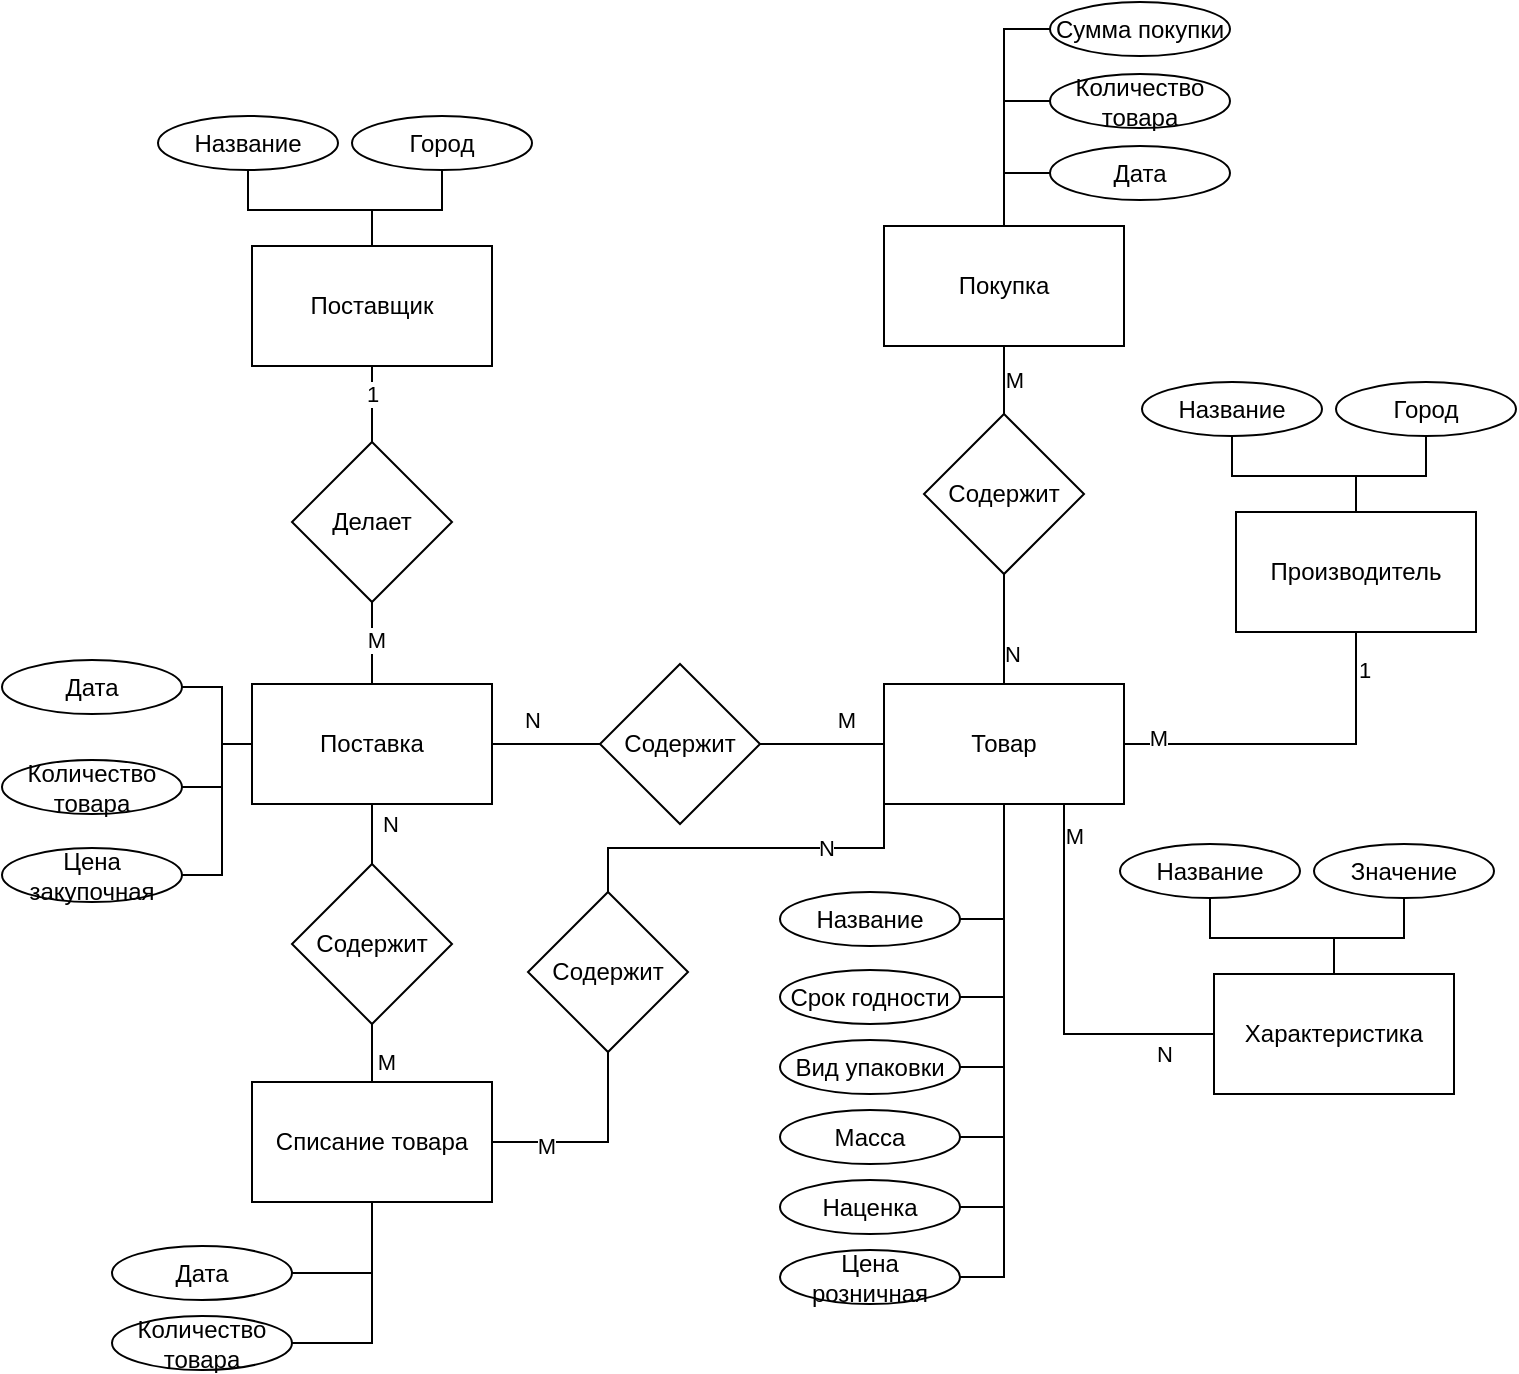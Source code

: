 <mxfile version="24.2.5" type="device">
  <diagram id="R2lEEEUBdFMjLlhIrx00" name="Page-1">
    <mxGraphModel dx="2268" dy="828" grid="0" gridSize="10" guides="1" tooltips="1" connect="1" arrows="1" fold="1" page="1" pageScale="1" pageWidth="850" pageHeight="1100" math="0" shadow="0" extFonts="Permanent Marker^https://fonts.googleapis.com/css?family=Permanent+Marker">
      <root>
        <mxCell id="0" />
        <mxCell id="1" parent="0" />
        <mxCell id="_N6O9hcvw86K0TOw8DBA-3" value="" style="edgeStyle=orthogonalEdgeStyle;rounded=0;orthogonalLoop=1;jettySize=auto;html=1;endArrow=none;endFill=0;" parent="1" source="_N6O9hcvw86K0TOw8DBA-1" target="_N6O9hcvw86K0TOw8DBA-2" edge="1">
          <mxGeometry relative="1" as="geometry" />
        </mxCell>
        <mxCell id="_N6O9hcvw86K0TOw8DBA-7" value="1" style="edgeLabel;html=1;align=center;verticalAlign=middle;resizable=0;points=[];" parent="_N6O9hcvw86K0TOw8DBA-3" vertex="1" connectable="0">
          <mxGeometry x="-0.333" relative="1" as="geometry">
            <mxPoint as="offset" />
          </mxGeometry>
        </mxCell>
        <mxCell id="_N6O9hcvw86K0TOw8DBA-1" value="Поставщик" style="rounded=0;whiteSpace=wrap;html=1;" parent="1" vertex="1">
          <mxGeometry x="91" y="132" width="120" height="60" as="geometry" />
        </mxCell>
        <mxCell id="_N6O9hcvw86K0TOw8DBA-6" value="" style="edgeStyle=orthogonalEdgeStyle;rounded=0;orthogonalLoop=1;jettySize=auto;html=1;endArrow=none;endFill=0;" parent="1" source="_N6O9hcvw86K0TOw8DBA-2" target="_N6O9hcvw86K0TOw8DBA-5" edge="1">
          <mxGeometry relative="1" as="geometry" />
        </mxCell>
        <mxCell id="_N6O9hcvw86K0TOw8DBA-8" value="M" style="edgeLabel;html=1;align=center;verticalAlign=middle;resizable=0;points=[];" parent="_N6O9hcvw86K0TOw8DBA-6" vertex="1" connectable="0">
          <mxGeometry x="-0.073" y="2" relative="1" as="geometry">
            <mxPoint as="offset" />
          </mxGeometry>
        </mxCell>
        <mxCell id="_N6O9hcvw86K0TOw8DBA-2" value="Делает" style="rhombus;whiteSpace=wrap;html=1;rounded=0;" parent="1" vertex="1">
          <mxGeometry x="111" y="230" width="80" height="80" as="geometry" />
        </mxCell>
        <mxCell id="_N6O9hcvw86K0TOw8DBA-21" value="" style="edgeStyle=orthogonalEdgeStyle;curved=1;rounded=0;orthogonalLoop=1;jettySize=auto;html=1;strokeColor=default;align=center;verticalAlign=middle;fontFamily=Helvetica;fontSize=11;fontColor=default;labelBackgroundColor=default;endArrow=none;endFill=0;" parent="1" source="_N6O9hcvw86K0TOw8DBA-5" target="_N6O9hcvw86K0TOw8DBA-20" edge="1">
          <mxGeometry relative="1" as="geometry" />
        </mxCell>
        <mxCell id="_N6O9hcvw86K0TOw8DBA-24" value="N" style="edgeLabel;html=1;align=center;verticalAlign=middle;resizable=0;points=[];fontFamily=Helvetica;fontSize=11;fontColor=default;labelBackgroundColor=default;" parent="_N6O9hcvw86K0TOw8DBA-21" vertex="1" connectable="0">
          <mxGeometry x="-0.41" y="2" relative="1" as="geometry">
            <mxPoint x="4" y="-10" as="offset" />
          </mxGeometry>
        </mxCell>
        <mxCell id="_N6O9hcvw86K0TOw8DBA-49" value="" style="edgeStyle=orthogonalEdgeStyle;rounded=0;orthogonalLoop=1;jettySize=auto;html=1;strokeColor=default;align=center;verticalAlign=middle;fontFamily=Helvetica;fontSize=11;fontColor=default;labelBackgroundColor=default;endArrow=none;endFill=0;" parent="1" source="_N6O9hcvw86K0TOw8DBA-5" target="_N6O9hcvw86K0TOw8DBA-48" edge="1">
          <mxGeometry relative="1" as="geometry" />
        </mxCell>
        <mxCell id="_N6O9hcvw86K0TOw8DBA-57" value="N" style="edgeLabel;html=1;align=center;verticalAlign=middle;resizable=0;points=[];fontFamily=Helvetica;fontSize=11;fontColor=default;labelBackgroundColor=default;" parent="_N6O9hcvw86K0TOw8DBA-49" vertex="1" connectable="0">
          <mxGeometry x="0.2" y="5" relative="1" as="geometry">
            <mxPoint x="4" as="offset" />
          </mxGeometry>
        </mxCell>
        <mxCell id="_N6O9hcvw86K0TOw8DBA-5" value="Поставка" style="whiteSpace=wrap;html=1;rounded=0;" parent="1" vertex="1">
          <mxGeometry x="91" y="351" width="120" height="60" as="geometry" />
        </mxCell>
        <mxCell id="_N6O9hcvw86K0TOw8DBA-12" style="edgeStyle=orthogonalEdgeStyle;rounded=0;orthogonalLoop=1;jettySize=auto;html=1;exitX=0.5;exitY=1;exitDx=0;exitDy=0;strokeColor=default;align=center;verticalAlign=middle;fontFamily=Helvetica;fontSize=11;fontColor=default;labelBackgroundColor=default;endArrow=none;endFill=0;" parent="1" source="_N6O9hcvw86K0TOw8DBA-9" target="_N6O9hcvw86K0TOw8DBA-1" edge="1">
          <mxGeometry relative="1" as="geometry" />
        </mxCell>
        <mxCell id="_N6O9hcvw86K0TOw8DBA-9" value="Название" style="ellipse;whiteSpace=wrap;html=1;" parent="1" vertex="1">
          <mxGeometry x="44" y="67" width="90" height="27" as="geometry" />
        </mxCell>
        <mxCell id="_N6O9hcvw86K0TOw8DBA-13" style="edgeStyle=orthogonalEdgeStyle;rounded=0;orthogonalLoop=1;jettySize=auto;html=1;exitX=0.5;exitY=1;exitDx=0;exitDy=0;strokeColor=default;align=center;verticalAlign=middle;fontFamily=Helvetica;fontSize=11;fontColor=default;labelBackgroundColor=default;endArrow=none;endFill=0;" parent="1" source="_N6O9hcvw86K0TOw8DBA-10" target="_N6O9hcvw86K0TOw8DBA-1" edge="1">
          <mxGeometry relative="1" as="geometry" />
        </mxCell>
        <mxCell id="_N6O9hcvw86K0TOw8DBA-10" value="Город" style="ellipse;whiteSpace=wrap;html=1;" parent="1" vertex="1">
          <mxGeometry x="141" y="67" width="90" height="27" as="geometry" />
        </mxCell>
        <mxCell id="_N6O9hcvw86K0TOw8DBA-16" style="edgeStyle=orthogonalEdgeStyle;rounded=0;orthogonalLoop=1;jettySize=auto;html=1;exitX=1;exitY=0.5;exitDx=0;exitDy=0;entryX=0;entryY=0.5;entryDx=0;entryDy=0;strokeColor=default;align=center;verticalAlign=middle;fontFamily=Helvetica;fontSize=11;fontColor=default;labelBackgroundColor=default;endArrow=none;endFill=0;" parent="1" source="_N6O9hcvw86K0TOw8DBA-14" target="_N6O9hcvw86K0TOw8DBA-5" edge="1">
          <mxGeometry relative="1" as="geometry" />
        </mxCell>
        <mxCell id="_N6O9hcvw86K0TOw8DBA-14" value="Дата" style="ellipse;whiteSpace=wrap;html=1;" parent="1" vertex="1">
          <mxGeometry x="-34" y="339" width="90" height="27" as="geometry" />
        </mxCell>
        <mxCell id="_N6O9hcvw86K0TOw8DBA-17" style="edgeStyle=orthogonalEdgeStyle;rounded=0;orthogonalLoop=1;jettySize=auto;html=1;exitX=1;exitY=0.5;exitDx=0;exitDy=0;strokeColor=default;align=center;verticalAlign=middle;fontFamily=Helvetica;fontSize=11;fontColor=default;labelBackgroundColor=default;endArrow=none;endFill=0;" parent="1" source="_N6O9hcvw86K0TOw8DBA-15" target="_N6O9hcvw86K0TOw8DBA-5" edge="1">
          <mxGeometry relative="1" as="geometry" />
        </mxCell>
        <mxCell id="_N6O9hcvw86K0TOw8DBA-15" value="Количество товара" style="ellipse;whiteSpace=wrap;html=1;" parent="1" vertex="1">
          <mxGeometry x="-34" y="389" width="90" height="27" as="geometry" />
        </mxCell>
        <mxCell id="_N6O9hcvw86K0TOw8DBA-23" value="" style="edgeStyle=orthogonalEdgeStyle;curved=1;rounded=0;orthogonalLoop=1;jettySize=auto;html=1;strokeColor=default;align=center;verticalAlign=middle;fontFamily=Helvetica;fontSize=11;fontColor=default;labelBackgroundColor=default;endArrow=none;endFill=0;" parent="1" source="_N6O9hcvw86K0TOw8DBA-20" target="_N6O9hcvw86K0TOw8DBA-22" edge="1">
          <mxGeometry relative="1" as="geometry" />
        </mxCell>
        <mxCell id="_N6O9hcvw86K0TOw8DBA-25" value="M" style="edgeLabel;html=1;align=center;verticalAlign=middle;resizable=0;points=[];fontFamily=Helvetica;fontSize=11;fontColor=default;labelBackgroundColor=default;" parent="_N6O9hcvw86K0TOw8DBA-23" vertex="1" connectable="0">
          <mxGeometry x="0.419" y="-2" relative="1" as="geometry">
            <mxPoint x="-1" y="-14" as="offset" />
          </mxGeometry>
        </mxCell>
        <mxCell id="_N6O9hcvw86K0TOw8DBA-20" value="Содержит" style="rhombus;whiteSpace=wrap;html=1;rounded=0;" parent="1" vertex="1">
          <mxGeometry x="265" y="341" width="80" height="80" as="geometry" />
        </mxCell>
        <mxCell id="_N6O9hcvw86K0TOw8DBA-39" value="" style="edgeStyle=orthogonalEdgeStyle;rounded=0;orthogonalLoop=1;jettySize=auto;html=1;strokeColor=default;align=center;verticalAlign=middle;fontFamily=Helvetica;fontSize=11;fontColor=default;labelBackgroundColor=default;endArrow=none;endFill=0;exitX=0.5;exitY=0;exitDx=0;exitDy=0;" parent="1" source="_N6O9hcvw86K0TOw8DBA-22" target="_N6O9hcvw86K0TOw8DBA-38" edge="1">
          <mxGeometry relative="1" as="geometry" />
        </mxCell>
        <mxCell id="_N6O9hcvw86K0TOw8DBA-43" value="N" style="edgeLabel;html=1;align=center;verticalAlign=middle;resizable=0;points=[];fontFamily=Helvetica;fontSize=11;fontColor=default;labelBackgroundColor=default;" parent="_N6O9hcvw86K0TOw8DBA-39" vertex="1" connectable="0">
          <mxGeometry x="-0.442" y="-4" relative="1" as="geometry">
            <mxPoint as="offset" />
          </mxGeometry>
        </mxCell>
        <mxCell id="czEDyn6k4VCitpSmdZwg-6" style="edgeStyle=orthogonalEdgeStyle;rounded=0;orthogonalLoop=1;jettySize=auto;html=1;exitX=1;exitY=0.5;exitDx=0;exitDy=0;entryX=0.5;entryY=1;entryDx=0;entryDy=0;endArrow=none;endFill=0;" parent="1" source="_N6O9hcvw86K0TOw8DBA-22" target="czEDyn6k4VCitpSmdZwg-1" edge="1">
          <mxGeometry relative="1" as="geometry" />
        </mxCell>
        <mxCell id="kgLMcSCeP68uWDWFsvry-1" value="1" style="edgeLabel;html=1;align=center;verticalAlign=middle;resizable=0;points=[];" parent="czEDyn6k4VCitpSmdZwg-6" vertex="1" connectable="0">
          <mxGeometry x="0.779" y="-4" relative="1" as="geometry">
            <mxPoint as="offset" />
          </mxGeometry>
        </mxCell>
        <mxCell id="kgLMcSCeP68uWDWFsvry-2" value="M" style="edgeLabel;html=1;align=center;verticalAlign=middle;resizable=0;points=[];" parent="czEDyn6k4VCitpSmdZwg-6" vertex="1" connectable="0">
          <mxGeometry x="-0.802" y="3" relative="1" as="geometry">
            <mxPoint as="offset" />
          </mxGeometry>
        </mxCell>
        <mxCell id="hScLHHmhAlw_8tzH-Ht8-6" style="edgeStyle=orthogonalEdgeStyle;rounded=0;orthogonalLoop=1;jettySize=auto;html=1;exitX=0.75;exitY=1;exitDx=0;exitDy=0;entryX=0;entryY=0.5;entryDx=0;entryDy=0;endArrow=none;endFill=0;" parent="1" source="_N6O9hcvw86K0TOw8DBA-22" target="hScLHHmhAlw_8tzH-Ht8-1" edge="1">
          <mxGeometry relative="1" as="geometry" />
        </mxCell>
        <mxCell id="kgLMcSCeP68uWDWFsvry-3" value="N" style="edgeLabel;html=1;align=center;verticalAlign=middle;resizable=0;points=[];" parent="hScLHHmhAlw_8tzH-Ht8-6" vertex="1" connectable="0">
          <mxGeometry x="0.8" y="-4" relative="1" as="geometry">
            <mxPoint x="-6" y="6" as="offset" />
          </mxGeometry>
        </mxCell>
        <mxCell id="kgLMcSCeP68uWDWFsvry-4" value="M" style="edgeLabel;html=1;align=center;verticalAlign=middle;resizable=0;points=[];" parent="hScLHHmhAlw_8tzH-Ht8-6" vertex="1" connectable="0">
          <mxGeometry x="-0.832" y="5" relative="1" as="geometry">
            <mxPoint as="offset" />
          </mxGeometry>
        </mxCell>
        <mxCell id="_N6O9hcvw86K0TOw8DBA-22" value="Товар" style="whiteSpace=wrap;html=1;rounded=0;" parent="1" vertex="1">
          <mxGeometry x="407" y="351" width="120" height="60" as="geometry" />
        </mxCell>
        <mxCell id="_N6O9hcvw86K0TOw8DBA-27" style="edgeStyle=orthogonalEdgeStyle;rounded=0;orthogonalLoop=1;jettySize=auto;html=1;exitX=1;exitY=0.5;exitDx=0;exitDy=0;strokeColor=default;align=center;verticalAlign=middle;fontFamily=Helvetica;fontSize=11;fontColor=default;labelBackgroundColor=default;endArrow=none;endFill=0;" parent="1" source="_N6O9hcvw86K0TOw8DBA-26" target="_N6O9hcvw86K0TOw8DBA-22" edge="1">
          <mxGeometry relative="1" as="geometry" />
        </mxCell>
        <mxCell id="_N6O9hcvw86K0TOw8DBA-26" value="Название" style="ellipse;whiteSpace=wrap;html=1;" parent="1" vertex="1">
          <mxGeometry x="355" y="455" width="90" height="27" as="geometry" />
        </mxCell>
        <mxCell id="_N6O9hcvw86K0TOw8DBA-29" style="edgeStyle=orthogonalEdgeStyle;rounded=0;orthogonalLoop=1;jettySize=auto;html=1;exitX=1;exitY=0.5;exitDx=0;exitDy=0;strokeColor=default;align=center;verticalAlign=middle;fontFamily=Helvetica;fontSize=11;fontColor=default;labelBackgroundColor=default;endArrow=none;endFill=0;" parent="1" source="_N6O9hcvw86K0TOw8DBA-28" target="_N6O9hcvw86K0TOw8DBA-22" edge="1">
          <mxGeometry relative="1" as="geometry" />
        </mxCell>
        <mxCell id="_N6O9hcvw86K0TOw8DBA-28" value="Срок годности" style="ellipse;whiteSpace=wrap;html=1;" parent="1" vertex="1">
          <mxGeometry x="355" y="494" width="90" height="27" as="geometry" />
        </mxCell>
        <mxCell id="_N6O9hcvw86K0TOw8DBA-31" style="edgeStyle=orthogonalEdgeStyle;rounded=0;orthogonalLoop=1;jettySize=auto;html=1;exitX=1;exitY=0.5;exitDx=0;exitDy=0;strokeColor=default;align=center;verticalAlign=middle;fontFamily=Helvetica;fontSize=11;fontColor=default;labelBackgroundColor=default;endArrow=none;endFill=0;" parent="1" source="_N6O9hcvw86K0TOw8DBA-30" target="_N6O9hcvw86K0TOw8DBA-22" edge="1">
          <mxGeometry relative="1" as="geometry" />
        </mxCell>
        <mxCell id="_N6O9hcvw86K0TOw8DBA-30" value="Вид упаковки" style="ellipse;whiteSpace=wrap;html=1;" parent="1" vertex="1">
          <mxGeometry x="355" y="529" width="90" height="27" as="geometry" />
        </mxCell>
        <mxCell id="_N6O9hcvw86K0TOw8DBA-35" style="edgeStyle=orthogonalEdgeStyle;rounded=0;orthogonalLoop=1;jettySize=auto;html=1;exitX=1;exitY=0.5;exitDx=0;exitDy=0;strokeColor=default;align=center;verticalAlign=middle;fontFamily=Helvetica;fontSize=11;fontColor=default;labelBackgroundColor=default;endArrow=none;endFill=0;" parent="1" source="_N6O9hcvw86K0TOw8DBA-33" target="_N6O9hcvw86K0TOw8DBA-22" edge="1">
          <mxGeometry relative="1" as="geometry" />
        </mxCell>
        <mxCell id="_N6O9hcvw86K0TOw8DBA-33" value="Масса" style="ellipse;whiteSpace=wrap;html=1;" parent="1" vertex="1">
          <mxGeometry x="355" y="564" width="90" height="27" as="geometry" />
        </mxCell>
        <mxCell id="_N6O9hcvw86K0TOw8DBA-37" style="edgeStyle=orthogonalEdgeStyle;rounded=0;orthogonalLoop=1;jettySize=auto;html=1;exitX=1;exitY=0.5;exitDx=0;exitDy=0;strokeColor=default;align=center;verticalAlign=middle;fontFamily=Helvetica;fontSize=11;fontColor=default;labelBackgroundColor=default;endArrow=none;endFill=0;" parent="1" source="_N6O9hcvw86K0TOw8DBA-36" target="_N6O9hcvw86K0TOw8DBA-22" edge="1">
          <mxGeometry relative="1" as="geometry" />
        </mxCell>
        <mxCell id="_N6O9hcvw86K0TOw8DBA-36" value="Наценка" style="ellipse;whiteSpace=wrap;html=1;" parent="1" vertex="1">
          <mxGeometry x="355" y="599" width="90" height="27" as="geometry" />
        </mxCell>
        <mxCell id="_N6O9hcvw86K0TOw8DBA-41" value="" style="edgeStyle=orthogonalEdgeStyle;rounded=0;orthogonalLoop=1;jettySize=auto;html=1;strokeColor=default;align=center;verticalAlign=middle;fontFamily=Helvetica;fontSize=11;fontColor=default;labelBackgroundColor=default;endArrow=none;endFill=0;" parent="1" source="_N6O9hcvw86K0TOw8DBA-38" target="_N6O9hcvw86K0TOw8DBA-40" edge="1">
          <mxGeometry relative="1" as="geometry" />
        </mxCell>
        <mxCell id="_N6O9hcvw86K0TOw8DBA-42" value="M" style="edgeLabel;html=1;align=center;verticalAlign=middle;resizable=0;points=[];fontFamily=Helvetica;fontSize=11;fontColor=default;labelBackgroundColor=default;" parent="_N6O9hcvw86K0TOw8DBA-41" vertex="1" connectable="0">
          <mxGeometry x="0.286" y="-5" relative="1" as="geometry">
            <mxPoint as="offset" />
          </mxGeometry>
        </mxCell>
        <mxCell id="_N6O9hcvw86K0TOw8DBA-38" value="Cодержит" style="rhombus;whiteSpace=wrap;html=1;rounded=0;" parent="1" vertex="1">
          <mxGeometry x="427" y="216" width="80" height="80" as="geometry" />
        </mxCell>
        <mxCell id="zOvjMIZj31HhjO3ofV6A-4" style="edgeStyle=orthogonalEdgeStyle;rounded=0;orthogonalLoop=1;jettySize=auto;html=1;exitX=0.5;exitY=0;exitDx=0;exitDy=0;entryX=0;entryY=0.5;entryDx=0;entryDy=0;endArrow=none;endFill=0;" parent="1" source="_N6O9hcvw86K0TOw8DBA-40" target="zOvjMIZj31HhjO3ofV6A-3" edge="1">
          <mxGeometry relative="1" as="geometry" />
        </mxCell>
        <mxCell id="_N6O9hcvw86K0TOw8DBA-40" value="Покупка" style="whiteSpace=wrap;html=1;rounded=0;" parent="1" vertex="1">
          <mxGeometry x="407" y="122" width="120" height="60" as="geometry" />
        </mxCell>
        <mxCell id="_N6O9hcvw86K0TOw8DBA-46" style="edgeStyle=orthogonalEdgeStyle;rounded=0;orthogonalLoop=1;jettySize=auto;html=1;exitX=0;exitY=0.5;exitDx=0;exitDy=0;entryX=0.5;entryY=0;entryDx=0;entryDy=0;strokeColor=default;align=center;verticalAlign=middle;fontFamily=Helvetica;fontSize=11;fontColor=default;labelBackgroundColor=default;endArrow=none;endFill=0;" parent="1" source="_N6O9hcvw86K0TOw8DBA-44" target="_N6O9hcvw86K0TOw8DBA-40" edge="1">
          <mxGeometry relative="1" as="geometry" />
        </mxCell>
        <mxCell id="_N6O9hcvw86K0TOw8DBA-44" value="Дата" style="ellipse;whiteSpace=wrap;html=1;" parent="1" vertex="1">
          <mxGeometry x="490" y="82" width="90" height="27" as="geometry" />
        </mxCell>
        <mxCell id="_N6O9hcvw86K0TOw8DBA-47" style="edgeStyle=orthogonalEdgeStyle;rounded=0;orthogonalLoop=1;jettySize=auto;html=1;exitX=0;exitY=0.5;exitDx=0;exitDy=0;strokeColor=default;align=center;verticalAlign=middle;fontFamily=Helvetica;fontSize=11;fontColor=default;labelBackgroundColor=default;endArrow=none;endFill=0;" parent="1" source="_N6O9hcvw86K0TOw8DBA-45" target="_N6O9hcvw86K0TOw8DBA-40" edge="1">
          <mxGeometry relative="1" as="geometry" />
        </mxCell>
        <mxCell id="_N6O9hcvw86K0TOw8DBA-45" value="Количество товара" style="ellipse;whiteSpace=wrap;html=1;" parent="1" vertex="1">
          <mxGeometry x="490" y="46" width="90" height="27" as="geometry" />
        </mxCell>
        <mxCell id="_N6O9hcvw86K0TOw8DBA-51" value="" style="edgeStyle=orthogonalEdgeStyle;rounded=0;orthogonalLoop=1;jettySize=auto;html=1;strokeColor=default;align=center;verticalAlign=middle;fontFamily=Helvetica;fontSize=11;fontColor=default;labelBackgroundColor=default;endArrow=none;endFill=0;" parent="1" source="_N6O9hcvw86K0TOw8DBA-48" target="_N6O9hcvw86K0TOw8DBA-50" edge="1">
          <mxGeometry relative="1" as="geometry" />
        </mxCell>
        <mxCell id="_N6O9hcvw86K0TOw8DBA-58" value="M" style="edgeLabel;html=1;align=center;verticalAlign=middle;resizable=0;points=[];fontFamily=Helvetica;fontSize=11;fontColor=default;labelBackgroundColor=default;" parent="_N6O9hcvw86K0TOw8DBA-51" vertex="1" connectable="0">
          <mxGeometry x="0.569" y="5" relative="1" as="geometry">
            <mxPoint x="2" y="1" as="offset" />
          </mxGeometry>
        </mxCell>
        <mxCell id="_N6O9hcvw86K0TOw8DBA-48" value="Содержит" style="rhombus;whiteSpace=wrap;html=1;rounded=0;" parent="1" vertex="1">
          <mxGeometry x="111" y="441" width="80" height="80" as="geometry" />
        </mxCell>
        <mxCell id="zOvjMIZj31HhjO3ofV6A-9" style="edgeStyle=orthogonalEdgeStyle;rounded=0;orthogonalLoop=1;jettySize=auto;html=1;exitX=1;exitY=0.5;exitDx=0;exitDy=0;entryX=0.5;entryY=1;entryDx=0;entryDy=0;strokeColor=default;align=center;verticalAlign=middle;fontFamily=Helvetica;fontSize=11;fontColor=default;labelBackgroundColor=default;endArrow=none;endFill=0;" parent="1" source="_N6O9hcvw86K0TOw8DBA-50" target="zOvjMIZj31HhjO3ofV6A-8" edge="1">
          <mxGeometry relative="1" as="geometry" />
        </mxCell>
        <mxCell id="zOvjMIZj31HhjO3ofV6A-11" value="M" style="edgeLabel;html=1;align=center;verticalAlign=middle;resizable=0;points=[];fontFamily=Helvetica;fontSize=11;fontColor=default;labelBackgroundColor=default;" parent="zOvjMIZj31HhjO3ofV6A-9" vertex="1" connectable="0">
          <mxGeometry x="-0.476" y="-2" relative="1" as="geometry">
            <mxPoint as="offset" />
          </mxGeometry>
        </mxCell>
        <mxCell id="_N6O9hcvw86K0TOw8DBA-50" value="Списание товара" style="whiteSpace=wrap;html=1;rounded=0;" parent="1" vertex="1">
          <mxGeometry x="91" y="550" width="120" height="60" as="geometry" />
        </mxCell>
        <mxCell id="_N6O9hcvw86K0TOw8DBA-54" style="edgeStyle=orthogonalEdgeStyle;rounded=0;orthogonalLoop=1;jettySize=auto;html=1;exitX=1;exitY=0.5;exitDx=0;exitDy=0;strokeColor=default;align=center;verticalAlign=middle;fontFamily=Helvetica;fontSize=11;fontColor=default;labelBackgroundColor=default;endArrow=none;endFill=0;" parent="1" source="_N6O9hcvw86K0TOw8DBA-52" target="_N6O9hcvw86K0TOw8DBA-50" edge="1">
          <mxGeometry relative="1" as="geometry" />
        </mxCell>
        <mxCell id="_N6O9hcvw86K0TOw8DBA-52" value="Дата" style="ellipse;whiteSpace=wrap;html=1;" parent="1" vertex="1">
          <mxGeometry x="21" y="632" width="90" height="27" as="geometry" />
        </mxCell>
        <mxCell id="_N6O9hcvw86K0TOw8DBA-55" style="edgeStyle=orthogonalEdgeStyle;rounded=0;orthogonalLoop=1;jettySize=auto;html=1;exitX=1;exitY=0.5;exitDx=0;exitDy=0;strokeColor=default;align=center;verticalAlign=middle;fontFamily=Helvetica;fontSize=11;fontColor=default;labelBackgroundColor=default;endArrow=none;endFill=0;" parent="1" source="_N6O9hcvw86K0TOw8DBA-53" target="_N6O9hcvw86K0TOw8DBA-50" edge="1">
          <mxGeometry relative="1" as="geometry" />
        </mxCell>
        <mxCell id="_N6O9hcvw86K0TOw8DBA-53" value="Количество товара" style="ellipse;whiteSpace=wrap;html=1;" parent="1" vertex="1">
          <mxGeometry x="21" y="667" width="90" height="27" as="geometry" />
        </mxCell>
        <mxCell id="Rq682xYtVP4Fj-8JXJiA-2" style="edgeStyle=orthogonalEdgeStyle;rounded=0;orthogonalLoop=1;jettySize=auto;html=1;exitX=1;exitY=0.5;exitDx=0;exitDy=0;entryX=0;entryY=0.5;entryDx=0;entryDy=0;endArrow=none;endFill=0;" parent="1" source="Rq682xYtVP4Fj-8JXJiA-1" target="_N6O9hcvw86K0TOw8DBA-5" edge="1">
          <mxGeometry relative="1" as="geometry">
            <Array as="points">
              <mxPoint x="76" y="447" />
              <mxPoint x="76" y="381" />
            </Array>
          </mxGeometry>
        </mxCell>
        <mxCell id="Rq682xYtVP4Fj-8JXJiA-1" value="Цена закупочная" style="ellipse;whiteSpace=wrap;html=1;" parent="1" vertex="1">
          <mxGeometry x="-34" y="433" width="90" height="27" as="geometry" />
        </mxCell>
        <mxCell id="zOvjMIZj31HhjO3ofV6A-2" style="edgeStyle=orthogonalEdgeStyle;rounded=0;orthogonalLoop=1;jettySize=auto;html=1;exitX=1;exitY=0.5;exitDx=0;exitDy=0;entryX=0.5;entryY=1;entryDx=0;entryDy=0;endArrow=none;endFill=0;" parent="1" source="zOvjMIZj31HhjO3ofV6A-1" target="_N6O9hcvw86K0TOw8DBA-22" edge="1">
          <mxGeometry relative="1" as="geometry" />
        </mxCell>
        <mxCell id="zOvjMIZj31HhjO3ofV6A-1" value="Цена розничная" style="ellipse;whiteSpace=wrap;html=1;" parent="1" vertex="1">
          <mxGeometry x="355" y="634" width="90" height="27" as="geometry" />
        </mxCell>
        <mxCell id="zOvjMIZj31HhjO3ofV6A-3" value="Сумма покупки" style="ellipse;whiteSpace=wrap;html=1;" parent="1" vertex="1">
          <mxGeometry x="490" y="10" width="90" height="27" as="geometry" />
        </mxCell>
        <mxCell id="zOvjMIZj31HhjO3ofV6A-10" style="edgeStyle=orthogonalEdgeStyle;rounded=0;orthogonalLoop=1;jettySize=auto;html=1;exitX=0.5;exitY=0;exitDx=0;exitDy=0;entryX=0;entryY=1;entryDx=0;entryDy=0;strokeColor=default;align=center;verticalAlign=middle;fontFamily=Helvetica;fontSize=11;fontColor=default;labelBackgroundColor=default;endArrow=none;endFill=0;" parent="1" source="zOvjMIZj31HhjO3ofV6A-8" target="_N6O9hcvw86K0TOw8DBA-22" edge="1">
          <mxGeometry relative="1" as="geometry" />
        </mxCell>
        <mxCell id="zOvjMIZj31HhjO3ofV6A-12" value="N" style="edgeLabel;html=1;align=center;verticalAlign=middle;resizable=0;points=[];fontFamily=Helvetica;fontSize=11;fontColor=default;labelBackgroundColor=default;" parent="zOvjMIZj31HhjO3ofV6A-10" vertex="1" connectable="0">
          <mxGeometry x="0.44" relative="1" as="geometry">
            <mxPoint as="offset" />
          </mxGeometry>
        </mxCell>
        <mxCell id="zOvjMIZj31HhjO3ofV6A-8" value="Содержит" style="rhombus;whiteSpace=wrap;html=1;rounded=0;" parent="1" vertex="1">
          <mxGeometry x="229" y="455" width="80" height="80" as="geometry" />
        </mxCell>
        <mxCell id="czEDyn6k4VCitpSmdZwg-1" value="Производитель" style="rounded=0;whiteSpace=wrap;html=1;" parent="1" vertex="1">
          <mxGeometry x="583" y="265" width="120" height="60" as="geometry" />
        </mxCell>
        <mxCell id="czEDyn6k4VCitpSmdZwg-2" style="edgeStyle=orthogonalEdgeStyle;rounded=0;orthogonalLoop=1;jettySize=auto;html=1;exitX=0.5;exitY=1;exitDx=0;exitDy=0;strokeColor=default;align=center;verticalAlign=middle;fontFamily=Helvetica;fontSize=11;fontColor=default;labelBackgroundColor=default;endArrow=none;endFill=0;" parent="1" source="czEDyn6k4VCitpSmdZwg-3" target="czEDyn6k4VCitpSmdZwg-1" edge="1">
          <mxGeometry relative="1" as="geometry" />
        </mxCell>
        <mxCell id="czEDyn6k4VCitpSmdZwg-3" value="Название" style="ellipse;whiteSpace=wrap;html=1;" parent="1" vertex="1">
          <mxGeometry x="536" y="200" width="90" height="27" as="geometry" />
        </mxCell>
        <mxCell id="czEDyn6k4VCitpSmdZwg-4" style="edgeStyle=orthogonalEdgeStyle;rounded=0;orthogonalLoop=1;jettySize=auto;html=1;exitX=0.5;exitY=1;exitDx=0;exitDy=0;strokeColor=default;align=center;verticalAlign=middle;fontFamily=Helvetica;fontSize=11;fontColor=default;labelBackgroundColor=default;endArrow=none;endFill=0;" parent="1" source="czEDyn6k4VCitpSmdZwg-5" target="czEDyn6k4VCitpSmdZwg-1" edge="1">
          <mxGeometry relative="1" as="geometry" />
        </mxCell>
        <mxCell id="czEDyn6k4VCitpSmdZwg-5" value="Город" style="ellipse;whiteSpace=wrap;html=1;" parent="1" vertex="1">
          <mxGeometry x="633" y="200" width="90" height="27" as="geometry" />
        </mxCell>
        <mxCell id="hScLHHmhAlw_8tzH-Ht8-1" value="Характеристика" style="rounded=0;whiteSpace=wrap;html=1;" parent="1" vertex="1">
          <mxGeometry x="572" y="496" width="120" height="60" as="geometry" />
        </mxCell>
        <mxCell id="hScLHHmhAlw_8tzH-Ht8-2" style="edgeStyle=orthogonalEdgeStyle;rounded=0;orthogonalLoop=1;jettySize=auto;html=1;exitX=0.5;exitY=1;exitDx=0;exitDy=0;strokeColor=default;align=center;verticalAlign=middle;fontFamily=Helvetica;fontSize=11;fontColor=default;labelBackgroundColor=default;endArrow=none;endFill=0;" parent="1" source="hScLHHmhAlw_8tzH-Ht8-3" target="hScLHHmhAlw_8tzH-Ht8-1" edge="1">
          <mxGeometry relative="1" as="geometry" />
        </mxCell>
        <mxCell id="hScLHHmhAlw_8tzH-Ht8-3" value="Название" style="ellipse;whiteSpace=wrap;html=1;" parent="1" vertex="1">
          <mxGeometry x="525" y="431" width="90" height="27" as="geometry" />
        </mxCell>
        <mxCell id="hScLHHmhAlw_8tzH-Ht8-4" style="edgeStyle=orthogonalEdgeStyle;rounded=0;orthogonalLoop=1;jettySize=auto;html=1;exitX=0.5;exitY=1;exitDx=0;exitDy=0;strokeColor=default;align=center;verticalAlign=middle;fontFamily=Helvetica;fontSize=11;fontColor=default;labelBackgroundColor=default;endArrow=none;endFill=0;" parent="1" source="hScLHHmhAlw_8tzH-Ht8-5" target="hScLHHmhAlw_8tzH-Ht8-1" edge="1">
          <mxGeometry relative="1" as="geometry" />
        </mxCell>
        <mxCell id="hScLHHmhAlw_8tzH-Ht8-5" value="Значение" style="ellipse;whiteSpace=wrap;html=1;" parent="1" vertex="1">
          <mxGeometry x="622" y="431" width="90" height="27" as="geometry" />
        </mxCell>
      </root>
    </mxGraphModel>
  </diagram>
</mxfile>
